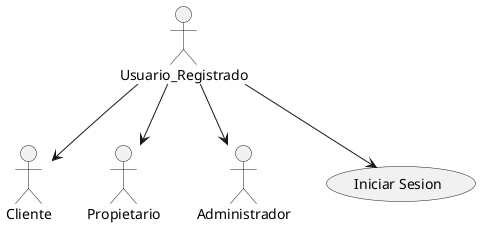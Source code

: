 @startuml KIARA
:Usuario_Registrado:
:Cliente:
:Propietario:
:Administrador:
(Iniciar Sesion) as (init)
Usuario_Registrado --> init
Usuario_Registrado --> Cliente
Usuario_Registrado --> Propietario
Usuario_Registrado --> Administrador

@enduml
